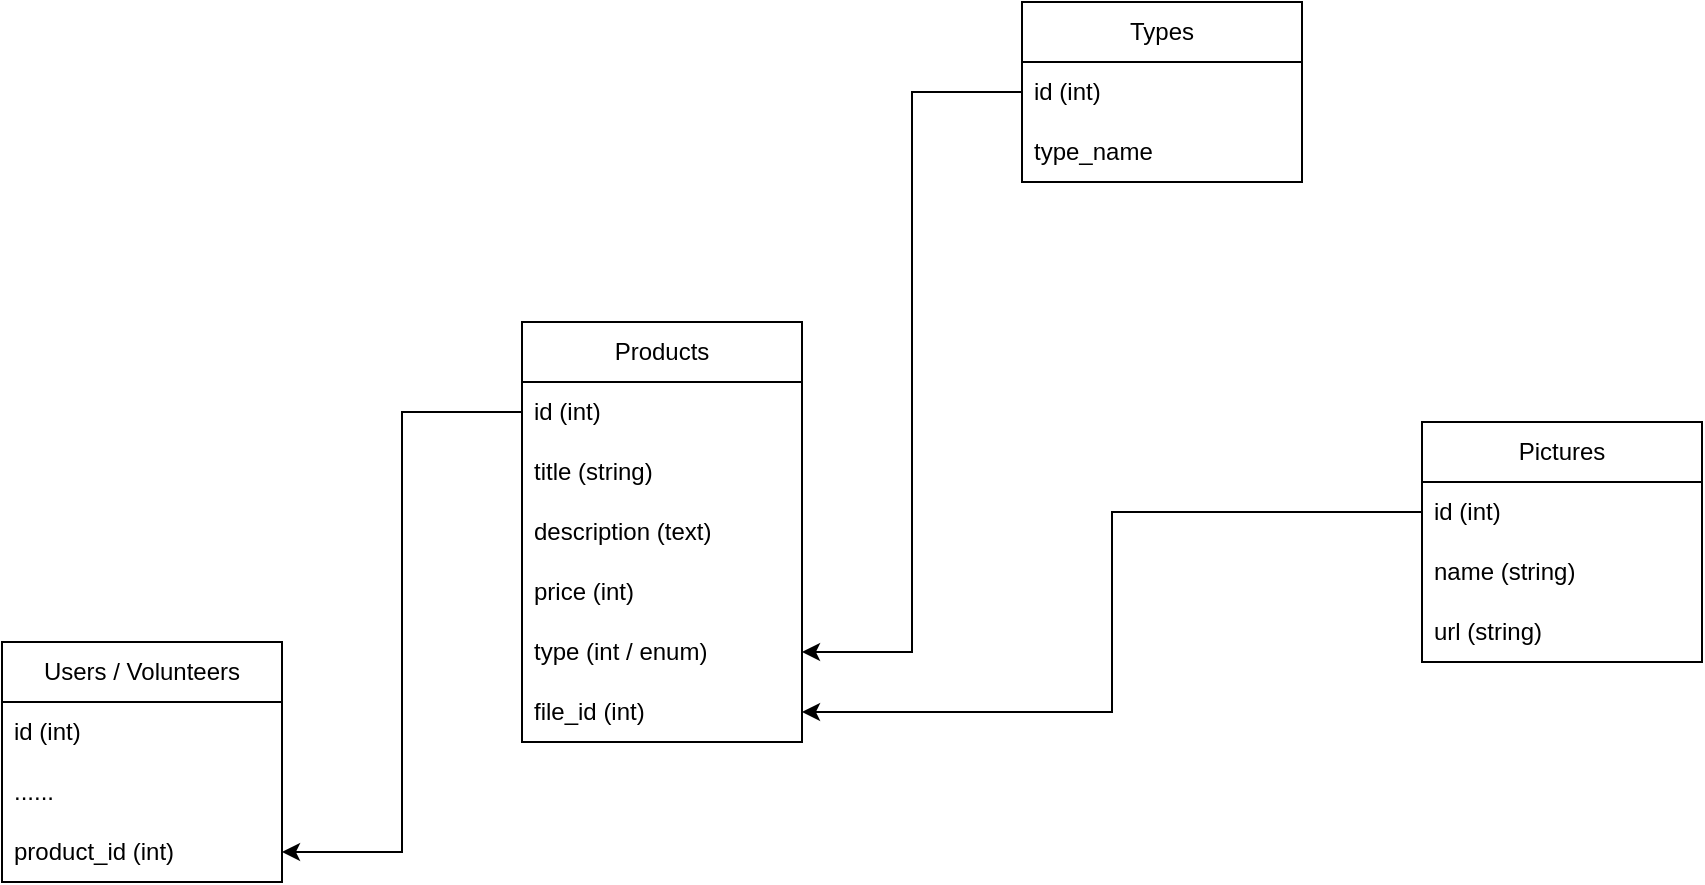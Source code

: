 <mxfile version="22.0.0" type="github">
  <diagram name="Page-1" id="gfR2LYU7BOYrQf69nZu9">
    <mxGraphModel dx="1471" dy="1318" grid="1" gridSize="10" guides="1" tooltips="1" connect="1" arrows="1" fold="1" page="1" pageScale="1" pageWidth="2500" pageHeight="2500" math="0" shadow="0">
      <root>
        <mxCell id="0" />
        <mxCell id="1" parent="0" />
        <mxCell id="NQ0t9G-7nCqdKIg8UEDV-1" value="Products" style="swimlane;fontStyle=0;childLayout=stackLayout;horizontal=1;startSize=30;horizontalStack=0;resizeParent=1;resizeParentMax=0;resizeLast=0;collapsible=1;marginBottom=0;whiteSpace=wrap;html=1;" vertex="1" parent="1">
          <mxGeometry x="1110" y="1000" width="140" height="210" as="geometry" />
        </mxCell>
        <mxCell id="NQ0t9G-7nCqdKIg8UEDV-2" value="id (int)" style="text;strokeColor=none;fillColor=none;align=left;verticalAlign=middle;spacingLeft=4;spacingRight=4;overflow=hidden;points=[[0,0.5],[1,0.5]];portConstraint=eastwest;rotatable=0;whiteSpace=wrap;html=1;" vertex="1" parent="NQ0t9G-7nCqdKIg8UEDV-1">
          <mxGeometry y="30" width="140" height="30" as="geometry" />
        </mxCell>
        <mxCell id="NQ0t9G-7nCqdKIg8UEDV-3" value="title (string)" style="text;strokeColor=none;fillColor=none;align=left;verticalAlign=middle;spacingLeft=4;spacingRight=4;overflow=hidden;points=[[0,0.5],[1,0.5]];portConstraint=eastwest;rotatable=0;whiteSpace=wrap;html=1;" vertex="1" parent="NQ0t9G-7nCqdKIg8UEDV-1">
          <mxGeometry y="60" width="140" height="30" as="geometry" />
        </mxCell>
        <mxCell id="NQ0t9G-7nCqdKIg8UEDV-5" value="description (text)" style="text;strokeColor=none;fillColor=none;align=left;verticalAlign=middle;spacingLeft=4;spacingRight=4;overflow=hidden;points=[[0,0.5],[1,0.5]];portConstraint=eastwest;rotatable=0;whiteSpace=wrap;html=1;" vertex="1" parent="NQ0t9G-7nCqdKIg8UEDV-1">
          <mxGeometry y="90" width="140" height="30" as="geometry" />
        </mxCell>
        <mxCell id="NQ0t9G-7nCqdKIg8UEDV-6" value="price (int)" style="text;strokeColor=none;fillColor=none;align=left;verticalAlign=middle;spacingLeft=4;spacingRight=4;overflow=hidden;points=[[0,0.5],[1,0.5]];portConstraint=eastwest;rotatable=0;whiteSpace=wrap;html=1;" vertex="1" parent="NQ0t9G-7nCqdKIg8UEDV-1">
          <mxGeometry y="120" width="140" height="30" as="geometry" />
        </mxCell>
        <mxCell id="NQ0t9G-7nCqdKIg8UEDV-4" value="type (int / enum)" style="text;strokeColor=none;fillColor=none;align=left;verticalAlign=middle;spacingLeft=4;spacingRight=4;overflow=hidden;points=[[0,0.5],[1,0.5]];portConstraint=eastwest;rotatable=0;whiteSpace=wrap;html=1;" vertex="1" parent="NQ0t9G-7nCqdKIg8UEDV-1">
          <mxGeometry y="150" width="140" height="30" as="geometry" />
        </mxCell>
        <mxCell id="NQ0t9G-7nCqdKIg8UEDV-7" value="file_id (int)" style="text;strokeColor=none;fillColor=none;align=left;verticalAlign=middle;spacingLeft=4;spacingRight=4;overflow=hidden;points=[[0,0.5],[1,0.5]];portConstraint=eastwest;rotatable=0;whiteSpace=wrap;html=1;" vertex="1" parent="NQ0t9G-7nCqdKIg8UEDV-1">
          <mxGeometry y="180" width="140" height="30" as="geometry" />
        </mxCell>
        <mxCell id="NQ0t9G-7nCqdKIg8UEDV-8" value="Types" style="swimlane;fontStyle=0;childLayout=stackLayout;horizontal=1;startSize=30;horizontalStack=0;resizeParent=1;resizeParentMax=0;resizeLast=0;collapsible=1;marginBottom=0;whiteSpace=wrap;html=1;" vertex="1" parent="1">
          <mxGeometry x="1360" y="840" width="140" height="90" as="geometry" />
        </mxCell>
        <mxCell id="NQ0t9G-7nCqdKIg8UEDV-9" value="id (int)" style="text;strokeColor=none;fillColor=none;align=left;verticalAlign=middle;spacingLeft=4;spacingRight=4;overflow=hidden;points=[[0,0.5],[1,0.5]];portConstraint=eastwest;rotatable=0;whiteSpace=wrap;html=1;" vertex="1" parent="NQ0t9G-7nCqdKIg8UEDV-8">
          <mxGeometry y="30" width="140" height="30" as="geometry" />
        </mxCell>
        <mxCell id="NQ0t9G-7nCqdKIg8UEDV-10" value="type_name" style="text;strokeColor=none;fillColor=none;align=left;verticalAlign=middle;spacingLeft=4;spacingRight=4;overflow=hidden;points=[[0,0.5],[1,0.5]];portConstraint=eastwest;rotatable=0;whiteSpace=wrap;html=1;" vertex="1" parent="NQ0t9G-7nCqdKIg8UEDV-8">
          <mxGeometry y="60" width="140" height="30" as="geometry" />
        </mxCell>
        <mxCell id="NQ0t9G-7nCqdKIg8UEDV-13" value="Pictures" style="swimlane;fontStyle=0;childLayout=stackLayout;horizontal=1;startSize=30;horizontalStack=0;resizeParent=1;resizeParentMax=0;resizeLast=0;collapsible=1;marginBottom=0;whiteSpace=wrap;html=1;" vertex="1" parent="1">
          <mxGeometry x="1560" y="1050" width="140" height="120" as="geometry" />
        </mxCell>
        <mxCell id="NQ0t9G-7nCqdKIg8UEDV-14" value="id (int)" style="text;strokeColor=none;fillColor=none;align=left;verticalAlign=middle;spacingLeft=4;spacingRight=4;overflow=hidden;points=[[0,0.5],[1,0.5]];portConstraint=eastwest;rotatable=0;whiteSpace=wrap;html=1;" vertex="1" parent="NQ0t9G-7nCqdKIg8UEDV-13">
          <mxGeometry y="30" width="140" height="30" as="geometry" />
        </mxCell>
        <mxCell id="NQ0t9G-7nCqdKIg8UEDV-15" value="name (string)" style="text;strokeColor=none;fillColor=none;align=left;verticalAlign=middle;spacingLeft=4;spacingRight=4;overflow=hidden;points=[[0,0.5],[1,0.5]];portConstraint=eastwest;rotatable=0;whiteSpace=wrap;html=1;" vertex="1" parent="NQ0t9G-7nCqdKIg8UEDV-13">
          <mxGeometry y="60" width="140" height="30" as="geometry" />
        </mxCell>
        <mxCell id="NQ0t9G-7nCqdKIg8UEDV-16" value="url (string)" style="text;strokeColor=none;fillColor=none;align=left;verticalAlign=middle;spacingLeft=4;spacingRight=4;overflow=hidden;points=[[0,0.5],[1,0.5]];portConstraint=eastwest;rotatable=0;whiteSpace=wrap;html=1;" vertex="1" parent="NQ0t9G-7nCqdKIg8UEDV-13">
          <mxGeometry y="90" width="140" height="30" as="geometry" />
        </mxCell>
        <mxCell id="NQ0t9G-7nCqdKIg8UEDV-18" value="Users / Volunteers" style="swimlane;fontStyle=0;childLayout=stackLayout;horizontal=1;startSize=30;horizontalStack=0;resizeParent=1;resizeParentMax=0;resizeLast=0;collapsible=1;marginBottom=0;whiteSpace=wrap;html=1;" vertex="1" parent="1">
          <mxGeometry x="850" y="1160" width="140" height="120" as="geometry" />
        </mxCell>
        <mxCell id="NQ0t9G-7nCqdKIg8UEDV-19" value="id (int)" style="text;strokeColor=none;fillColor=none;align=left;verticalAlign=middle;spacingLeft=4;spacingRight=4;overflow=hidden;points=[[0,0.5],[1,0.5]];portConstraint=eastwest;rotatable=0;whiteSpace=wrap;html=1;" vertex="1" parent="NQ0t9G-7nCqdKIg8UEDV-18">
          <mxGeometry y="30" width="140" height="30" as="geometry" />
        </mxCell>
        <mxCell id="NQ0t9G-7nCqdKIg8UEDV-21" value="......" style="text;strokeColor=none;fillColor=none;align=left;verticalAlign=middle;spacingLeft=4;spacingRight=4;overflow=hidden;points=[[0,0.5],[1,0.5]];portConstraint=eastwest;rotatable=0;whiteSpace=wrap;html=1;" vertex="1" parent="NQ0t9G-7nCqdKIg8UEDV-18">
          <mxGeometry y="60" width="140" height="30" as="geometry" />
        </mxCell>
        <mxCell id="NQ0t9G-7nCqdKIg8UEDV-25" value="product_id (int)" style="text;strokeColor=none;fillColor=none;align=left;verticalAlign=middle;spacingLeft=4;spacingRight=4;overflow=hidden;points=[[0,0.5],[1,0.5]];portConstraint=eastwest;rotatable=0;whiteSpace=wrap;html=1;" vertex="1" parent="NQ0t9G-7nCqdKIg8UEDV-18">
          <mxGeometry y="90" width="140" height="30" as="geometry" />
        </mxCell>
        <mxCell id="NQ0t9G-7nCqdKIg8UEDV-22" style="edgeStyle=orthogonalEdgeStyle;rounded=0;orthogonalLoop=1;jettySize=auto;html=1;" edge="1" parent="1" source="NQ0t9G-7nCqdKIg8UEDV-9" target="NQ0t9G-7nCqdKIg8UEDV-4">
          <mxGeometry relative="1" as="geometry" />
        </mxCell>
        <mxCell id="NQ0t9G-7nCqdKIg8UEDV-23" style="edgeStyle=orthogonalEdgeStyle;rounded=0;orthogonalLoop=1;jettySize=auto;html=1;" edge="1" parent="1" source="NQ0t9G-7nCqdKIg8UEDV-14" target="NQ0t9G-7nCqdKIg8UEDV-7">
          <mxGeometry relative="1" as="geometry" />
        </mxCell>
        <mxCell id="NQ0t9G-7nCqdKIg8UEDV-26" style="edgeStyle=orthogonalEdgeStyle;rounded=0;orthogonalLoop=1;jettySize=auto;html=1;" edge="1" parent="1" source="NQ0t9G-7nCqdKIg8UEDV-2" target="NQ0t9G-7nCqdKIg8UEDV-25">
          <mxGeometry relative="1" as="geometry" />
        </mxCell>
      </root>
    </mxGraphModel>
  </diagram>
</mxfile>
